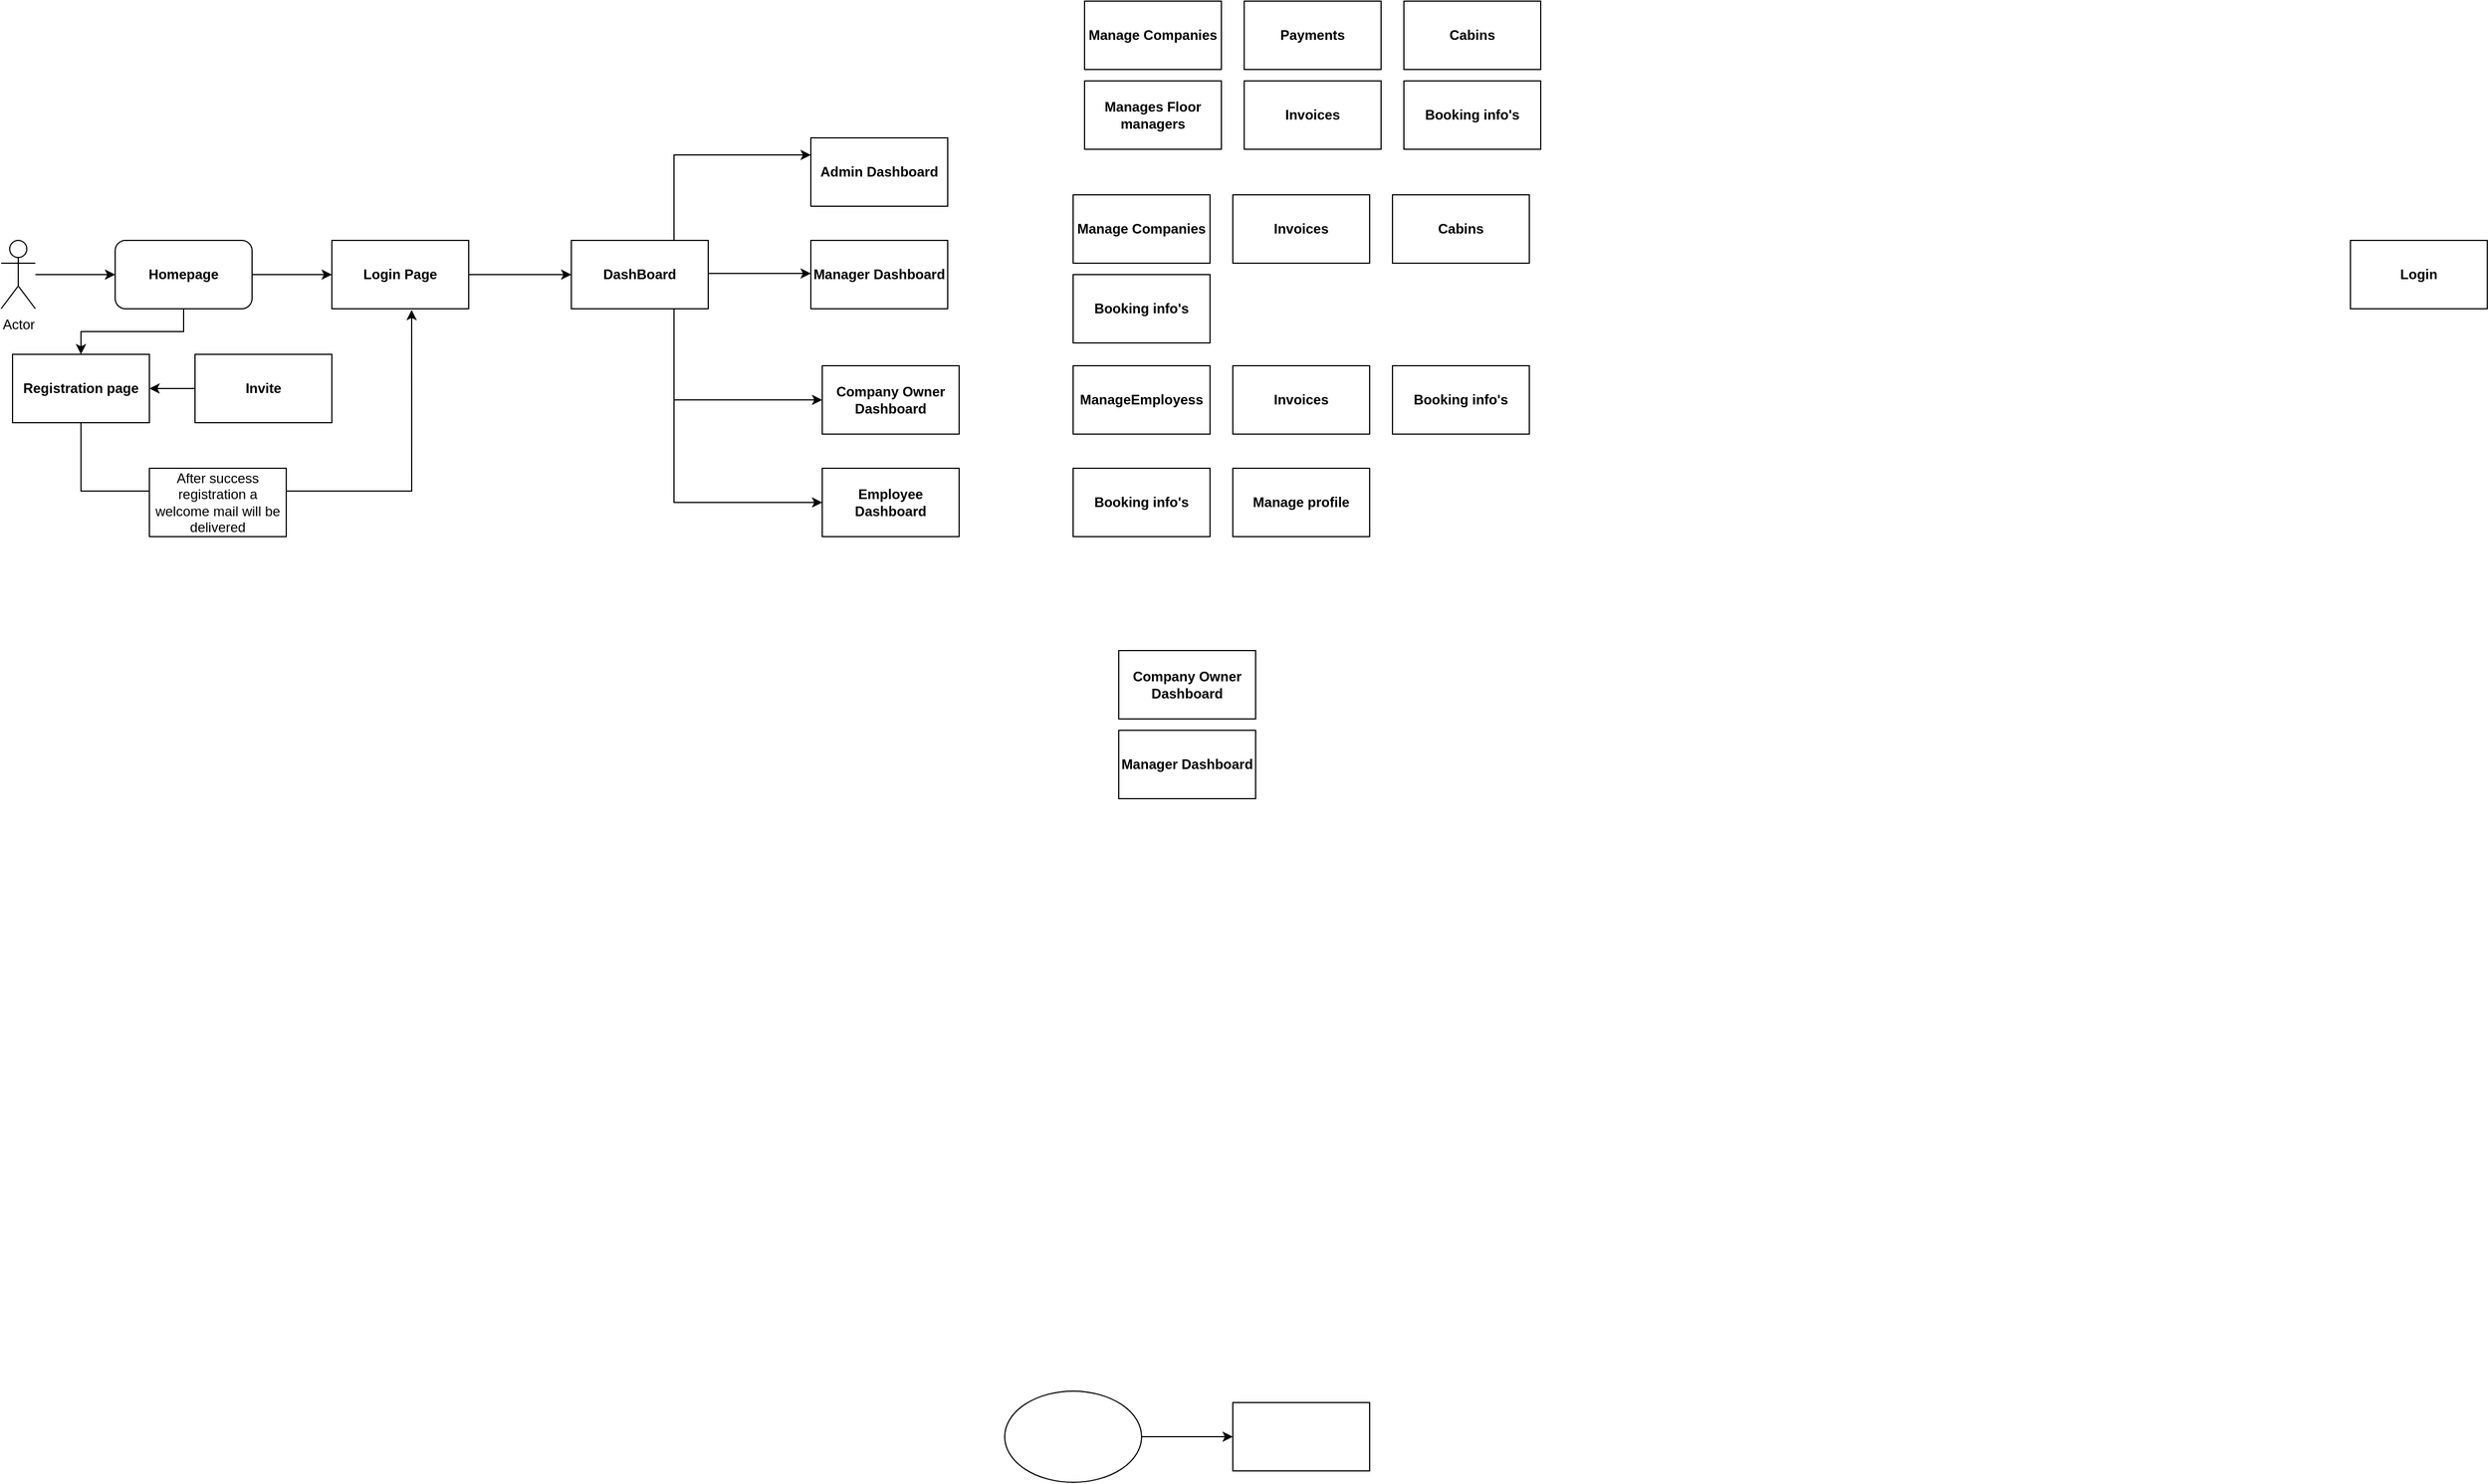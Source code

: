 <mxfile version="26.0.6">
  <diagram name="Page-1" id="tARakx8D6VKCfB2BrSVM">
    <mxGraphModel dx="2625" dy="1581" grid="1" gridSize="10" guides="1" tooltips="1" connect="1" arrows="1" fold="1" page="1" pageScale="1" pageWidth="850" pageHeight="1100" math="0" shadow="0">
      <root>
        <mxCell id="0" />
        <mxCell id="1" parent="0" />
        <mxCell id="eGDH9vzPa4BAkjLCkNw--11" value="" style="edgeStyle=orthogonalEdgeStyle;rounded=0;orthogonalLoop=1;jettySize=auto;html=1;fontStyle=1" edge="1" parent="1" source="eGDH9vzPa4BAkjLCkNw--2" target="eGDH9vzPa4BAkjLCkNw--10">
          <mxGeometry relative="1" as="geometry" />
        </mxCell>
        <mxCell id="eGDH9vzPa4BAkjLCkNw--2" value="" style="ellipse;whiteSpace=wrap;html=1;fontStyle=1" vertex="1" parent="1">
          <mxGeometry x="-780" y="1050" width="120" height="80" as="geometry" />
        </mxCell>
        <mxCell id="eGDH9vzPa4BAkjLCkNw--52" value="" style="edgeStyle=orthogonalEdgeStyle;rounded=0;orthogonalLoop=1;jettySize=auto;html=1;" edge="1" parent="1" source="eGDH9vzPa4BAkjLCkNw--3" target="eGDH9vzPa4BAkjLCkNw--17">
          <mxGeometry relative="1" as="geometry" />
        </mxCell>
        <mxCell id="eGDH9vzPa4BAkjLCkNw--3" value="Login Page" style="rounded=0;whiteSpace=wrap;html=1;fontStyle=1" vertex="1" parent="1">
          <mxGeometry x="-1370" y="40" width="120" height="60" as="geometry" />
        </mxCell>
        <mxCell id="eGDH9vzPa4BAkjLCkNw--6" value="&lt;span&gt;Login&lt;/span&gt;" style="whiteSpace=wrap;html=1;rounded=0;fontStyle=1" vertex="1" parent="1">
          <mxGeometry x="400" y="40" width="120" height="60" as="geometry" />
        </mxCell>
        <mxCell id="eGDH9vzPa4BAkjLCkNw--8" value="Invoices" style="whiteSpace=wrap;html=1;rounded=0;fontStyle=1" vertex="1" parent="1">
          <mxGeometry x="-570" y="-100" width="120" height="60" as="geometry" />
        </mxCell>
        <mxCell id="eGDH9vzPa4BAkjLCkNw--10" value="" style="whiteSpace=wrap;html=1;fontStyle=1" vertex="1" parent="1">
          <mxGeometry x="-580" y="1060" width="120" height="60" as="geometry" />
        </mxCell>
        <mxCell id="eGDH9vzPa4BAkjLCkNw--12" value="Payments" style="whiteSpace=wrap;html=1;rounded=0;fontStyle=1" vertex="1" parent="1">
          <mxGeometry x="-570" y="-170" width="120" height="60" as="geometry" />
        </mxCell>
        <mxCell id="eGDH9vzPa4BAkjLCkNw--53" style="edgeStyle=orthogonalEdgeStyle;rounded=0;orthogonalLoop=1;jettySize=auto;html=1;exitX=0.75;exitY=0;exitDx=0;exitDy=0;entryX=0;entryY=0.25;entryDx=0;entryDy=0;" edge="1" parent="1" source="eGDH9vzPa4BAkjLCkNw--17" target="eGDH9vzPa4BAkjLCkNw--38">
          <mxGeometry relative="1" as="geometry" />
        </mxCell>
        <mxCell id="eGDH9vzPa4BAkjLCkNw--54" style="edgeStyle=orthogonalEdgeStyle;rounded=0;orthogonalLoop=1;jettySize=auto;html=1;exitX=1;exitY=0.25;exitDx=0;exitDy=0;entryX=0;entryY=0.25;entryDx=0;entryDy=0;" edge="1" parent="1">
          <mxGeometry relative="1" as="geometry">
            <mxPoint x="-1040" y="69" as="sourcePoint" />
            <mxPoint x="-950" y="69" as="targetPoint" />
          </mxGeometry>
        </mxCell>
        <mxCell id="eGDH9vzPa4BAkjLCkNw--55" style="edgeStyle=orthogonalEdgeStyle;rounded=0;orthogonalLoop=1;jettySize=auto;html=1;exitX=0.75;exitY=1;exitDx=0;exitDy=0;entryX=0;entryY=0.5;entryDx=0;entryDy=0;" edge="1" parent="1" source="eGDH9vzPa4BAkjLCkNw--17" target="eGDH9vzPa4BAkjLCkNw--41">
          <mxGeometry relative="1" as="geometry" />
        </mxCell>
        <mxCell id="eGDH9vzPa4BAkjLCkNw--56" style="edgeStyle=orthogonalEdgeStyle;rounded=0;orthogonalLoop=1;jettySize=auto;html=1;exitX=0.75;exitY=1;exitDx=0;exitDy=0;entryX=0;entryY=0.5;entryDx=0;entryDy=0;" edge="1" parent="1" source="eGDH9vzPa4BAkjLCkNw--17" target="eGDH9vzPa4BAkjLCkNw--23">
          <mxGeometry relative="1" as="geometry" />
        </mxCell>
        <mxCell id="eGDH9vzPa4BAkjLCkNw--17" value="&lt;span&gt;DashBoard&lt;/span&gt;" style="whiteSpace=wrap;html=1;rounded=0;fontStyle=1" vertex="1" parent="1">
          <mxGeometry x="-1160" y="40" width="120" height="60" as="geometry" />
        </mxCell>
        <mxCell id="eGDH9vzPa4BAkjLCkNw--20" value="Manages Floor managers" style="rounded=0;whiteSpace=wrap;html=1;fontStyle=1" vertex="1" parent="1">
          <mxGeometry x="-710" y="-100" width="120" height="60" as="geometry" />
        </mxCell>
        <mxCell id="eGDH9vzPa4BAkjLCkNw--21" value="Manager Dashboard" style="rounded=0;whiteSpace=wrap;html=1;fontStyle=1" vertex="1" parent="1">
          <mxGeometry x="-680" y="470" width="120" height="60" as="geometry" />
        </mxCell>
        <mxCell id="eGDH9vzPa4BAkjLCkNw--22" value="Company Owner Dashboard" style="rounded=0;whiteSpace=wrap;html=1;fontStyle=1" vertex="1" parent="1">
          <mxGeometry x="-680" y="400" width="120" height="60" as="geometry" />
        </mxCell>
        <mxCell id="eGDH9vzPa4BAkjLCkNw--23" value="Employee Dashboard" style="rounded=0;whiteSpace=wrap;html=1;fontStyle=1" vertex="1" parent="1">
          <mxGeometry x="-940" y="240" width="120" height="60" as="geometry" />
        </mxCell>
        <mxCell id="eGDH9vzPa4BAkjLCkNw--33" value="" style="edgeStyle=orthogonalEdgeStyle;rounded=0;orthogonalLoop=1;jettySize=auto;html=1;fontStyle=1" edge="1" parent="1" source="eGDH9vzPa4BAkjLCkNw--24" target="eGDH9vzPa4BAkjLCkNw--31">
          <mxGeometry relative="1" as="geometry" />
        </mxCell>
        <mxCell id="eGDH9vzPa4BAkjLCkNw--34" value="" style="edgeStyle=orthogonalEdgeStyle;rounded=0;orthogonalLoop=1;jettySize=auto;html=1;fontStyle=1" edge="1" parent="1" source="eGDH9vzPa4BAkjLCkNw--24" target="eGDH9vzPa4BAkjLCkNw--3">
          <mxGeometry relative="1" as="geometry" />
        </mxCell>
        <mxCell id="eGDH9vzPa4BAkjLCkNw--24" value="&lt;span&gt;&lt;span&gt;Homepage&lt;/span&gt;&lt;/span&gt;" style="rounded=1;whiteSpace=wrap;html=1;fontStyle=1" vertex="1" parent="1">
          <mxGeometry x="-1560" y="40" width="120" height="60" as="geometry" />
        </mxCell>
        <mxCell id="eGDH9vzPa4BAkjLCkNw--31" value="Registration page" style="rounded=0;whiteSpace=wrap;html=1;fontStyle=1" vertex="1" parent="1">
          <mxGeometry x="-1650" y="140" width="120" height="60" as="geometry" />
        </mxCell>
        <mxCell id="eGDH9vzPa4BAkjLCkNw--36" value="" style="edgeStyle=orthogonalEdgeStyle;rounded=0;orthogonalLoop=1;jettySize=auto;html=1;" edge="1" parent="1" source="eGDH9vzPa4BAkjLCkNw--35" target="eGDH9vzPa4BAkjLCkNw--31">
          <mxGeometry relative="1" as="geometry" />
        </mxCell>
        <mxCell id="eGDH9vzPa4BAkjLCkNw--35" value="Invite" style="rounded=0;whiteSpace=wrap;html=1;fontStyle=1" vertex="1" parent="1">
          <mxGeometry x="-1490" y="140" width="120" height="60" as="geometry" />
        </mxCell>
        <mxCell id="eGDH9vzPa4BAkjLCkNw--37" style="edgeStyle=orthogonalEdgeStyle;rounded=0;orthogonalLoop=1;jettySize=auto;html=1;exitX=0.5;exitY=1;exitDx=0;exitDy=0;entryX=0.583;entryY=1.017;entryDx=0;entryDy=0;entryPerimeter=0;" edge="1" parent="1" source="eGDH9vzPa4BAkjLCkNw--31" target="eGDH9vzPa4BAkjLCkNw--3">
          <mxGeometry relative="1" as="geometry">
            <Array as="points">
              <mxPoint x="-1590" y="260" />
              <mxPoint x="-1300" y="260" />
            </Array>
          </mxGeometry>
        </mxCell>
        <mxCell id="eGDH9vzPa4BAkjLCkNw--38" value="Admin Dashboard" style="whiteSpace=wrap;html=1;rounded=0;fontStyle=1;" vertex="1" parent="1">
          <mxGeometry x="-950" y="-50" width="120" height="60" as="geometry" />
        </mxCell>
        <mxCell id="eGDH9vzPa4BAkjLCkNw--40" value="Manager Dashboard" style="whiteSpace=wrap;html=1;rounded=0;fontStyle=1;" vertex="1" parent="1">
          <mxGeometry x="-950" y="40" width="120" height="60" as="geometry" />
        </mxCell>
        <mxCell id="eGDH9vzPa4BAkjLCkNw--41" value="Company Owner Dashboard" style="whiteSpace=wrap;html=1;rounded=0;fontStyle=1;" vertex="1" parent="1">
          <mxGeometry x="-940" y="150" width="120" height="60" as="geometry" />
        </mxCell>
        <mxCell id="eGDH9vzPa4BAkjLCkNw--43" value="Manage Companies" style="whiteSpace=wrap;html=1;rounded=0;fontStyle=1;" vertex="1" parent="1">
          <mxGeometry x="-710" y="-170" width="120" height="60" as="geometry" />
        </mxCell>
        <mxCell id="eGDH9vzPa4BAkjLCkNw--57" value="Cabins" style="whiteSpace=wrap;html=1;rounded=0;fontStyle=1" vertex="1" parent="1">
          <mxGeometry x="-430" y="-170" width="120" height="60" as="geometry" />
        </mxCell>
        <mxCell id="eGDH9vzPa4BAkjLCkNw--58" value="Booking info&#39;s" style="whiteSpace=wrap;html=1;rounded=0;fontStyle=1" vertex="1" parent="1">
          <mxGeometry x="-430" y="-100" width="120" height="60" as="geometry" />
        </mxCell>
        <mxCell id="eGDH9vzPa4BAkjLCkNw--59" value="Invoices" style="whiteSpace=wrap;html=1;rounded=0;fontStyle=1" vertex="1" parent="1">
          <mxGeometry x="-580" width="120" height="60" as="geometry" />
        </mxCell>
        <mxCell id="eGDH9vzPa4BAkjLCkNw--62" value="Manage Companies" style="whiteSpace=wrap;html=1;rounded=0;fontStyle=1;" vertex="1" parent="1">
          <mxGeometry x="-720" width="120" height="60" as="geometry" />
        </mxCell>
        <mxCell id="eGDH9vzPa4BAkjLCkNw--63" value="Cabins" style="whiteSpace=wrap;html=1;rounded=0;fontStyle=1" vertex="1" parent="1">
          <mxGeometry x="-440" width="120" height="60" as="geometry" />
        </mxCell>
        <mxCell id="eGDH9vzPa4BAkjLCkNw--64" value="Booking info&#39;s" style="whiteSpace=wrap;html=1;rounded=0;fontStyle=1" vertex="1" parent="1">
          <mxGeometry x="-720" y="70" width="120" height="60" as="geometry" />
        </mxCell>
        <mxCell id="eGDH9vzPa4BAkjLCkNw--65" value="Invoices" style="whiteSpace=wrap;html=1;rounded=0;fontStyle=1" vertex="1" parent="1">
          <mxGeometry x="-580" y="150" width="120" height="60" as="geometry" />
        </mxCell>
        <mxCell id="eGDH9vzPa4BAkjLCkNw--66" value="ManageEmployess" style="whiteSpace=wrap;html=1;rounded=0;fontStyle=1;" vertex="1" parent="1">
          <mxGeometry x="-720" y="150" width="120" height="60" as="geometry" />
        </mxCell>
        <mxCell id="eGDH9vzPa4BAkjLCkNw--68" value="Booking info&#39;s" style="whiteSpace=wrap;html=1;rounded=0;fontStyle=1" vertex="1" parent="1">
          <mxGeometry x="-440" y="150" width="120" height="60" as="geometry" />
        </mxCell>
        <mxCell id="eGDH9vzPa4BAkjLCkNw--71" value="Booking info&#39;s" style="whiteSpace=wrap;html=1;rounded=0;fontStyle=1" vertex="1" parent="1">
          <mxGeometry x="-720" y="240" width="120" height="60" as="geometry" />
        </mxCell>
        <mxCell id="eGDH9vzPa4BAkjLCkNw--72" value="Manage profile" style="whiteSpace=wrap;html=1;rounded=0;fontStyle=1" vertex="1" parent="1">
          <mxGeometry x="-580" y="240" width="120" height="60" as="geometry" />
        </mxCell>
        <mxCell id="eGDH9vzPa4BAkjLCkNw--73" value="After success registration a welcome mail will be delivered" style="rounded=0;whiteSpace=wrap;html=1;" vertex="1" parent="1">
          <mxGeometry x="-1530" y="240" width="120" height="60" as="geometry" />
        </mxCell>
        <mxCell id="eGDH9vzPa4BAkjLCkNw--75" value="" style="edgeStyle=orthogonalEdgeStyle;rounded=0;orthogonalLoop=1;jettySize=auto;html=1;" edge="1" parent="1" source="eGDH9vzPa4BAkjLCkNw--74" target="eGDH9vzPa4BAkjLCkNw--24">
          <mxGeometry relative="1" as="geometry" />
        </mxCell>
        <mxCell id="eGDH9vzPa4BAkjLCkNw--74" value="Actor" style="shape=umlActor;verticalLabelPosition=bottom;verticalAlign=top;html=1;outlineConnect=0;" vertex="1" parent="1">
          <mxGeometry x="-1660" y="40" width="30" height="60" as="geometry" />
        </mxCell>
      </root>
    </mxGraphModel>
  </diagram>
</mxfile>
